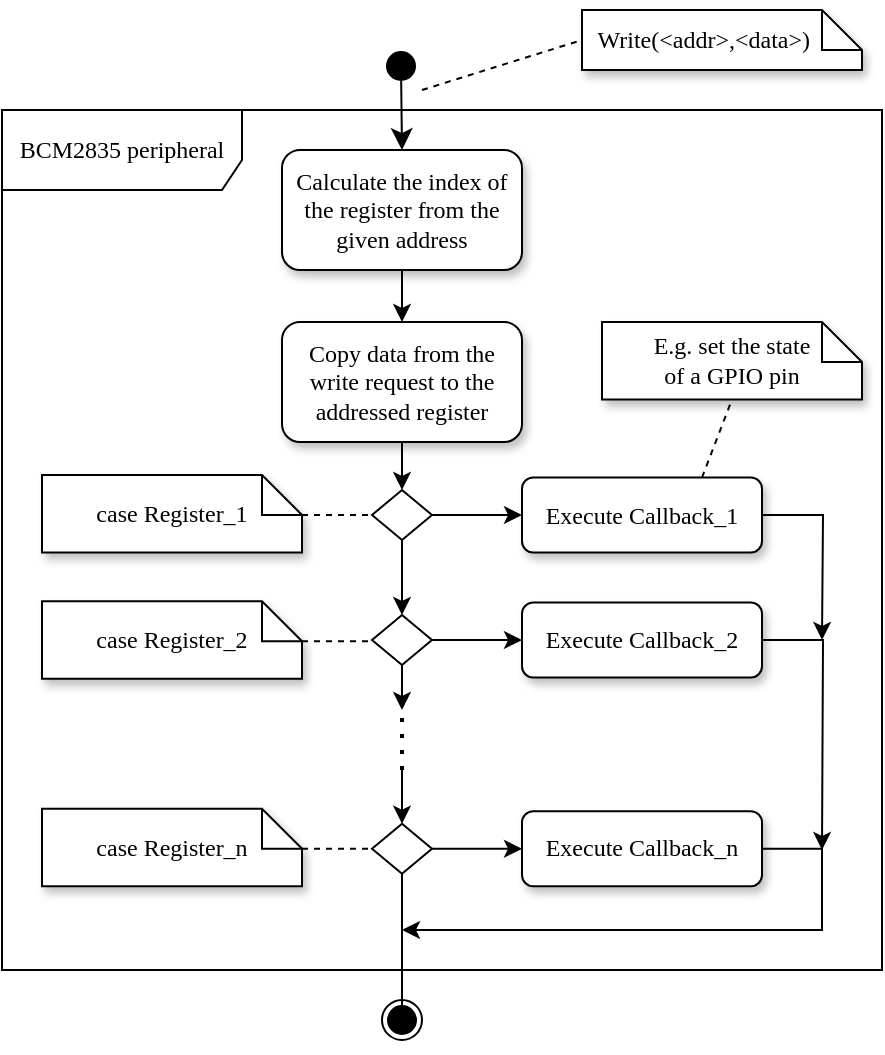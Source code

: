 <mxfile version="22.1.15" type="device">
  <diagram name="Page-1" id="nMpWhqFsyat9tCiM6ktt">
    <mxGraphModel dx="1182" dy="690" grid="1" gridSize="10" guides="1" tooltips="1" connect="1" arrows="1" fold="1" page="1" pageScale="1" pageWidth="850" pageHeight="1100" math="0" shadow="0">
      <root>
        <mxCell id="0" />
        <mxCell id="1" parent="0" />
        <mxCell id="ziVFVvWXimaoWSuMLIPu-31" value="" style="html=1;verticalAlign=bottom;startArrow=circle;startFill=1;endArrow=classic;startSize=6;endSize=8;curved=0;rounded=0;entryX=0.5;entryY=0;entryDx=0;entryDy=0;endFill=1;" parent="1" target="ziVFVvWXimaoWSuMLIPu-63" edge="1">
          <mxGeometry width="80" relative="1" as="geometry">
            <mxPoint x="349.41" y="90" as="sourcePoint" />
            <mxPoint x="349.75" y="136" as="targetPoint" />
            <Array as="points">
              <mxPoint x="349.41" y="90" />
            </Array>
          </mxGeometry>
        </mxCell>
        <mxCell id="ziVFVvWXimaoWSuMLIPu-35" style="edgeStyle=orthogonalEdgeStyle;rounded=0;orthogonalLoop=1;jettySize=auto;html=1;exitX=0.5;exitY=1;exitDx=0;exitDy=0;entryX=0.5;entryY=0;entryDx=0;entryDy=0;entryPerimeter=0;" parent="1" source="ziVFVvWXimaoWSuMLIPu-32" target="ziVFVvWXimaoWSuMLIPu-34" edge="1">
          <mxGeometry relative="1" as="geometry" />
        </mxCell>
        <mxCell id="ziVFVvWXimaoWSuMLIPu-32" value="Copy data from the write request to the addressed register" style="rounded=1;whiteSpace=wrap;html=1;shadow=1;fontFamily=Computer Modern;" parent="1" vertex="1">
          <mxGeometry x="290" y="226" width="120" height="60" as="geometry" />
        </mxCell>
        <mxCell id="ziVFVvWXimaoWSuMLIPu-37" style="edgeStyle=orthogonalEdgeStyle;rounded=0;orthogonalLoop=1;jettySize=auto;html=1;exitX=1;exitY=0.5;exitDx=0;exitDy=0;exitPerimeter=0;entryX=0;entryY=0.5;entryDx=0;entryDy=0;" parent="1" source="ziVFVvWXimaoWSuMLIPu-34" target="ziVFVvWXimaoWSuMLIPu-36" edge="1">
          <mxGeometry relative="1" as="geometry" />
        </mxCell>
        <mxCell id="ziVFVvWXimaoWSuMLIPu-41" style="edgeStyle=orthogonalEdgeStyle;rounded=0;orthogonalLoop=1;jettySize=auto;html=1;exitX=0.5;exitY=1;exitDx=0;exitDy=0;exitPerimeter=0;entryX=0.5;entryY=0;entryDx=0;entryDy=0;entryPerimeter=0;" parent="1" source="ziVFVvWXimaoWSuMLIPu-34" target="ziVFVvWXimaoWSuMLIPu-39" edge="1">
          <mxGeometry relative="1" as="geometry" />
        </mxCell>
        <mxCell id="ziVFVvWXimaoWSuMLIPu-34" value="" style="strokeWidth=1;html=1;shape=mxgraph.flowchart.decision;whiteSpace=wrap;" parent="1" vertex="1">
          <mxGeometry x="335" y="310" width="30" height="25" as="geometry" />
        </mxCell>
        <mxCell id="ziVFVvWXimaoWSuMLIPu-62" style="edgeStyle=orthogonalEdgeStyle;rounded=0;orthogonalLoop=1;jettySize=auto;html=1;exitX=1;exitY=0.5;exitDx=0;exitDy=0;" parent="1" source="ziVFVvWXimaoWSuMLIPu-36" edge="1">
          <mxGeometry relative="1" as="geometry">
            <mxPoint x="560" y="385" as="targetPoint" />
            <mxPoint x="530" y="327.5" as="sourcePoint" />
          </mxGeometry>
        </mxCell>
        <mxCell id="ziVFVvWXimaoWSuMLIPu-36" value="Execute Callback_1" style="rounded=1;whiteSpace=wrap;html=1;shadow=1;fontFamily=Computer Modern;" parent="1" vertex="1">
          <mxGeometry x="410" y="303.75" width="120" height="37.5" as="geometry" />
        </mxCell>
        <mxCell id="ziVFVvWXimaoWSuMLIPu-38" style="edgeStyle=orthogonalEdgeStyle;rounded=0;orthogonalLoop=1;jettySize=auto;html=1;exitX=1;exitY=0.5;exitDx=0;exitDy=0;exitPerimeter=0;entryX=0;entryY=0.5;entryDx=0;entryDy=0;" parent="1" source="ziVFVvWXimaoWSuMLIPu-39" target="ziVFVvWXimaoWSuMLIPu-40" edge="1">
          <mxGeometry relative="1" as="geometry" />
        </mxCell>
        <mxCell id="ziVFVvWXimaoWSuMLIPu-39" value="" style="strokeWidth=1;html=1;shape=mxgraph.flowchart.decision;whiteSpace=wrap;" parent="1" vertex="1">
          <mxGeometry x="335" y="372.5" width="30" height="25" as="geometry" />
        </mxCell>
        <mxCell id="ziVFVvWXimaoWSuMLIPu-61" style="edgeStyle=orthogonalEdgeStyle;rounded=0;orthogonalLoop=1;jettySize=auto;html=1;exitX=1;exitY=0.5;exitDx=0;exitDy=0;" parent="1" source="ziVFVvWXimaoWSuMLIPu-40" edge="1">
          <mxGeometry relative="1" as="geometry">
            <mxPoint x="560" y="490" as="targetPoint" />
          </mxGeometry>
        </mxCell>
        <mxCell id="ziVFVvWXimaoWSuMLIPu-40" value="Execute Callback_2" style="rounded=1;whiteSpace=wrap;html=1;shadow=1;fontFamily=Computer Modern;" parent="1" vertex="1">
          <mxGeometry x="410" y="366.26" width="120" height="37.5" as="geometry" />
        </mxCell>
        <mxCell id="ziVFVvWXimaoWSuMLIPu-43" style="edgeStyle=orthogonalEdgeStyle;rounded=0;orthogonalLoop=1;jettySize=auto;html=1;exitX=0;exitY=0;exitDx=130;exitDy=20;exitPerimeter=0;entryX=0;entryY=0.5;entryDx=0;entryDy=0;entryPerimeter=0;endArrow=none;endFill=0;dashed=1;" parent="1" source="ziVFVvWXimaoWSuMLIPu-42" target="ziVFVvWXimaoWSuMLIPu-34" edge="1">
          <mxGeometry relative="1" as="geometry" />
        </mxCell>
        <mxCell id="ziVFVvWXimaoWSuMLIPu-42" value="case Register_1" style="shape=note;size=20;whiteSpace=wrap;html=1;shadow=1;fontFamily=Computer Modern;" parent="1" vertex="1">
          <mxGeometry x="170" y="302.5" width="130" height="38.75" as="geometry" />
        </mxCell>
        <mxCell id="ziVFVvWXimaoWSuMLIPu-44" value="case Register_2" style="shape=note;size=20;whiteSpace=wrap;html=1;shadow=1;fontFamily=Computer Modern;" parent="1" vertex="1">
          <mxGeometry x="170" y="365.63" width="130" height="38.75" as="geometry" />
        </mxCell>
        <mxCell id="ziVFVvWXimaoWSuMLIPu-45" style="edgeStyle=orthogonalEdgeStyle;rounded=0;orthogonalLoop=1;jettySize=auto;html=1;exitX=0;exitY=0;exitDx=130;exitDy=20;exitPerimeter=0;entryX=0;entryY=0.5;entryDx=0;entryDy=0;entryPerimeter=0;endArrow=none;endFill=0;dashed=1;" parent="1" source="ziVFVvWXimaoWSuMLIPu-44" target="ziVFVvWXimaoWSuMLIPu-39" edge="1">
          <mxGeometry relative="1" as="geometry">
            <mxPoint x="300" y="333" as="sourcePoint" />
            <mxPoint x="345" y="333" as="targetPoint" />
          </mxGeometry>
        </mxCell>
        <mxCell id="ziVFVvWXimaoWSuMLIPu-46" style="edgeStyle=orthogonalEdgeStyle;rounded=0;orthogonalLoop=1;jettySize=auto;html=1;exitX=1;exitY=0.5;exitDx=0;exitDy=0;exitPerimeter=0;entryX=0;entryY=0.5;entryDx=0;entryDy=0;" parent="1" source="ziVFVvWXimaoWSuMLIPu-47" target="ziVFVvWXimaoWSuMLIPu-48" edge="1">
          <mxGeometry relative="1" as="geometry" />
        </mxCell>
        <mxCell id="ziVFVvWXimaoWSuMLIPu-47" value="" style="strokeWidth=1;html=1;shape=mxgraph.flowchart.decision;whiteSpace=wrap;" parent="1" vertex="1">
          <mxGeometry x="335" y="476.87" width="30" height="25" as="geometry" />
        </mxCell>
        <mxCell id="ziVFVvWXimaoWSuMLIPu-60" style="edgeStyle=orthogonalEdgeStyle;rounded=0;orthogonalLoop=1;jettySize=auto;html=1;exitX=1;exitY=0.5;exitDx=0;exitDy=0;" parent="1" source="ziVFVvWXimaoWSuMLIPu-48" edge="1">
          <mxGeometry relative="1" as="geometry">
            <mxPoint x="350" y="530" as="targetPoint" />
            <Array as="points">
              <mxPoint x="560" y="489" />
              <mxPoint x="560" y="530" />
            </Array>
          </mxGeometry>
        </mxCell>
        <mxCell id="ziVFVvWXimaoWSuMLIPu-48" value="Execute Callback_n" style="rounded=1;whiteSpace=wrap;html=1;shadow=1;fontFamily=Computer Modern;" parent="1" vertex="1">
          <mxGeometry x="410" y="470.63" width="120" height="37.5" as="geometry" />
        </mxCell>
        <mxCell id="ziVFVvWXimaoWSuMLIPu-49" value="case Register_n" style="shape=note;size=20;whiteSpace=wrap;html=1;shadow=1;fontFamily=Computer Modern;" parent="1" vertex="1">
          <mxGeometry x="170" y="469.38" width="130" height="38.75" as="geometry" />
        </mxCell>
        <mxCell id="ziVFVvWXimaoWSuMLIPu-50" style="edgeStyle=orthogonalEdgeStyle;rounded=0;orthogonalLoop=1;jettySize=auto;html=1;exitX=0;exitY=0;exitDx=130;exitDy=20;exitPerimeter=0;entryX=0;entryY=0.5;entryDx=0;entryDy=0;entryPerimeter=0;endArrow=none;endFill=0;dashed=1;" parent="1" source="ziVFVvWXimaoWSuMLIPu-49" target="ziVFVvWXimaoWSuMLIPu-47" edge="1">
          <mxGeometry relative="1" as="geometry">
            <mxPoint x="300" y="437.37" as="sourcePoint" />
            <mxPoint x="345" y="437.37" as="targetPoint" />
          </mxGeometry>
        </mxCell>
        <mxCell id="ziVFVvWXimaoWSuMLIPu-51" style="edgeStyle=orthogonalEdgeStyle;rounded=0;orthogonalLoop=1;jettySize=auto;html=1;exitX=0.5;exitY=1;exitDx=0;exitDy=0;exitPerimeter=0;" parent="1" source="ziVFVvWXimaoWSuMLIPu-39" edge="1">
          <mxGeometry relative="1" as="geometry">
            <mxPoint x="350" y="400" as="sourcePoint" />
            <mxPoint x="350" y="420" as="targetPoint" />
          </mxGeometry>
        </mxCell>
        <mxCell id="ziVFVvWXimaoWSuMLIPu-52" style="edgeStyle=orthogonalEdgeStyle;rounded=0;orthogonalLoop=1;jettySize=auto;html=1;entryX=0.5;entryY=0;entryDx=0;entryDy=0;entryPerimeter=0;" parent="1" target="ziVFVvWXimaoWSuMLIPu-47" edge="1">
          <mxGeometry relative="1" as="geometry">
            <mxPoint x="350" y="450" as="sourcePoint" />
            <mxPoint x="360" y="430" as="targetPoint" />
          </mxGeometry>
        </mxCell>
        <mxCell id="ziVFVvWXimaoWSuMLIPu-54" value="" style="endArrow=none;dashed=1;html=1;dashPattern=1 3;strokeWidth=2;rounded=0;" parent="1" edge="1">
          <mxGeometry width="50" height="50" relative="1" as="geometry">
            <mxPoint x="350" y="450" as="sourcePoint" />
            <mxPoint x="350" y="420" as="targetPoint" />
          </mxGeometry>
        </mxCell>
        <mxCell id="ziVFVvWXimaoWSuMLIPu-56" value="" style="strokeWidth=1;html=1;shape=mxgraph.flowchart.start_2;whiteSpace=wrap;" parent="1" vertex="1">
          <mxGeometry x="340" y="565" width="20" height="20" as="geometry" />
        </mxCell>
        <mxCell id="ziVFVvWXimaoWSuMLIPu-57" value="" style="html=1;verticalAlign=bottom;startArrow=circle;startFill=1;endArrow=none;startSize=6;endSize=8;curved=0;rounded=0;endFill=0;entryX=0.5;entryY=1;entryDx=0;entryDy=0;entryPerimeter=0;" parent="1" target="ziVFVvWXimaoWSuMLIPu-47" edge="1">
          <mxGeometry width="80" relative="1" as="geometry">
            <mxPoint x="350" y="583" as="sourcePoint" />
            <mxPoint x="350" y="509.87" as="targetPoint" />
          </mxGeometry>
        </mxCell>
        <mxCell id="ziVFVvWXimaoWSuMLIPu-64" style="edgeStyle=orthogonalEdgeStyle;rounded=0;orthogonalLoop=1;jettySize=auto;html=1;exitX=0.5;exitY=1;exitDx=0;exitDy=0;entryX=0.5;entryY=0;entryDx=0;entryDy=0;" parent="1" source="ziVFVvWXimaoWSuMLIPu-63" target="ziVFVvWXimaoWSuMLIPu-32" edge="1">
          <mxGeometry relative="1" as="geometry" />
        </mxCell>
        <mxCell id="ziVFVvWXimaoWSuMLIPu-63" value="Calculate the index of the register from the given address" style="rounded=1;whiteSpace=wrap;html=1;shadow=1;fontFamily=Computer Modern;" parent="1" vertex="1">
          <mxGeometry x="290" y="140" width="120" height="60" as="geometry" />
        </mxCell>
        <mxCell id="ziVFVvWXimaoWSuMLIPu-65" value="E.g. set the state &lt;br&gt;of a GPIO pin" style="shape=note;size=20;whiteSpace=wrap;html=1;shadow=1;fontFamily=Computer Modern;" parent="1" vertex="1">
          <mxGeometry x="450" y="226" width="130" height="38.75" as="geometry" />
        </mxCell>
        <mxCell id="ziVFVvWXimaoWSuMLIPu-67" value="" style="endArrow=none;dashed=1;html=1;rounded=0;entryX=0.5;entryY=1;entryDx=0;entryDy=0;entryPerimeter=0;exitX=0.75;exitY=0;exitDx=0;exitDy=0;" parent="1" source="ziVFVvWXimaoWSuMLIPu-36" target="ziVFVvWXimaoWSuMLIPu-65" edge="1">
          <mxGeometry width="50" height="50" relative="1" as="geometry">
            <mxPoint x="480" y="330" as="sourcePoint" />
            <mxPoint x="530" y="280" as="targetPoint" />
          </mxGeometry>
        </mxCell>
        <mxCell id="ziVFVvWXimaoWSuMLIPu-68" value="&amp;nbsp; Write(&amp;lt;addr&amp;gt;,&amp;lt;data&amp;gt;)" style="shape=note;size=20;whiteSpace=wrap;html=1;shadow=1;fontFamily=Computer Modern;align=left;" parent="1" vertex="1">
          <mxGeometry x="440" y="70" width="140" height="30" as="geometry" />
        </mxCell>
        <mxCell id="ziVFVvWXimaoWSuMLIPu-69" value="" style="endArrow=none;dashed=1;html=1;rounded=0;entryX=0;entryY=0.5;entryDx=0;entryDy=0;entryPerimeter=0;" parent="1" target="ziVFVvWXimaoWSuMLIPu-68" edge="1">
          <mxGeometry width="50" height="50" relative="1" as="geometry">
            <mxPoint x="360" y="110" as="sourcePoint" />
            <mxPoint x="525" y="275" as="targetPoint" />
          </mxGeometry>
        </mxCell>
        <mxCell id="ugdnllvo6bPUBKhxADv8-1" value="BCM2835 peripheral" style="shape=umlFrame;whiteSpace=wrap;html=1;pointerEvents=0;width=120;height=40;fontFamily=Computer Modern;shadow=0;" parent="1" vertex="1">
          <mxGeometry x="150" y="120" width="440" height="430" as="geometry" />
        </mxCell>
      </root>
    </mxGraphModel>
  </diagram>
</mxfile>
